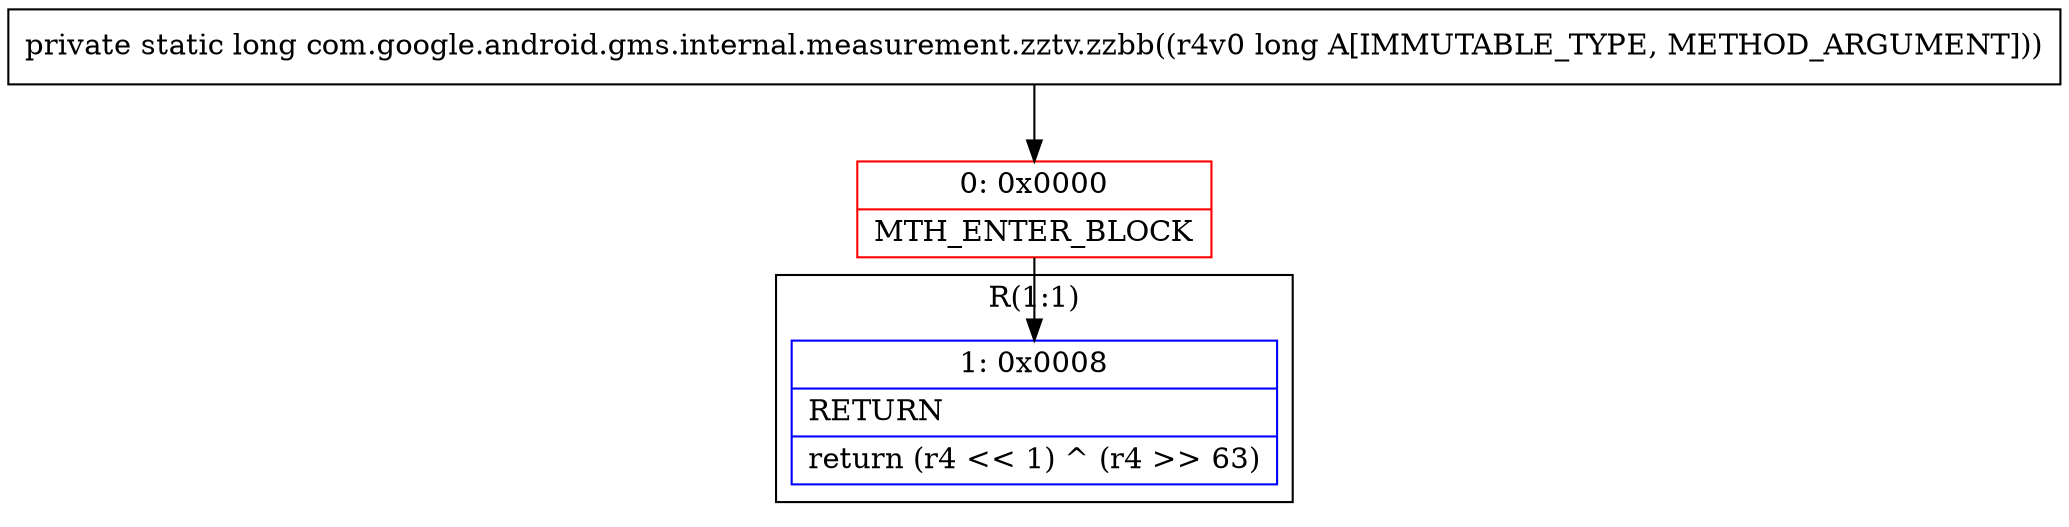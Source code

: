 digraph "CFG forcom.google.android.gms.internal.measurement.zztv.zzbb(J)J" {
subgraph cluster_Region_279453592 {
label = "R(1:1)";
node [shape=record,color=blue];
Node_1 [shape=record,label="{1\:\ 0x0008|RETURN\l|return (r4 \<\< 1) ^ (r4 \>\> 63)\l}"];
}
Node_0 [shape=record,color=red,label="{0\:\ 0x0000|MTH_ENTER_BLOCK\l}"];
MethodNode[shape=record,label="{private static long com.google.android.gms.internal.measurement.zztv.zzbb((r4v0 long A[IMMUTABLE_TYPE, METHOD_ARGUMENT])) }"];
MethodNode -> Node_0;
Node_0 -> Node_1;
}


